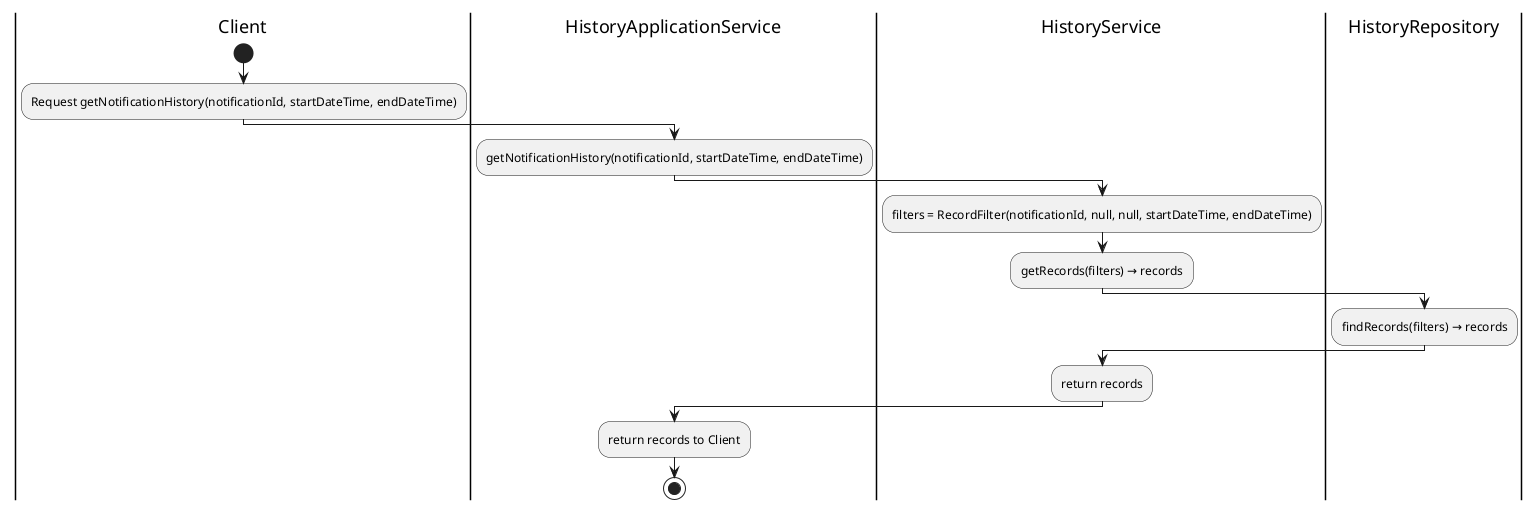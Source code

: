 @startuml NotificationHistoryQueryFlow
|Client|
start
:Request getNotificationHistory(notificationId, startDateTime, endDateTime);
|HistoryApplicationService|
:getNotificationHistory(notificationId, startDateTime, endDateTime);
|HistoryService|
:filters = RecordFilter(notificationId, null, null, startDateTime, endDateTime);
:getRecords(filters) → records;
|HistoryRepository|
:findRecords(filters) → records;
|HistoryService|
:return records;
|HistoryApplicationService|
:return records to Client;
stop
@enduml

@startuml UserHistoryQueryFlow
|Client|
start
:Request getUserHistory(userId, startDateTime, endDateTime);
|HistoryApplicationService|
:getUserHistory(userId, startDateTime, endDateTime);
|HistoryService|
:filters = RecordFilter(null, userId, null, startDateTime, endDateTime);
:getRecords(filters) → records;
|HistoryRepository|
:findRecords(filters) → records;
|HistoryService|
:return records;
|HistoryApplicationService|
:return records to Client;
stop
@enduml

